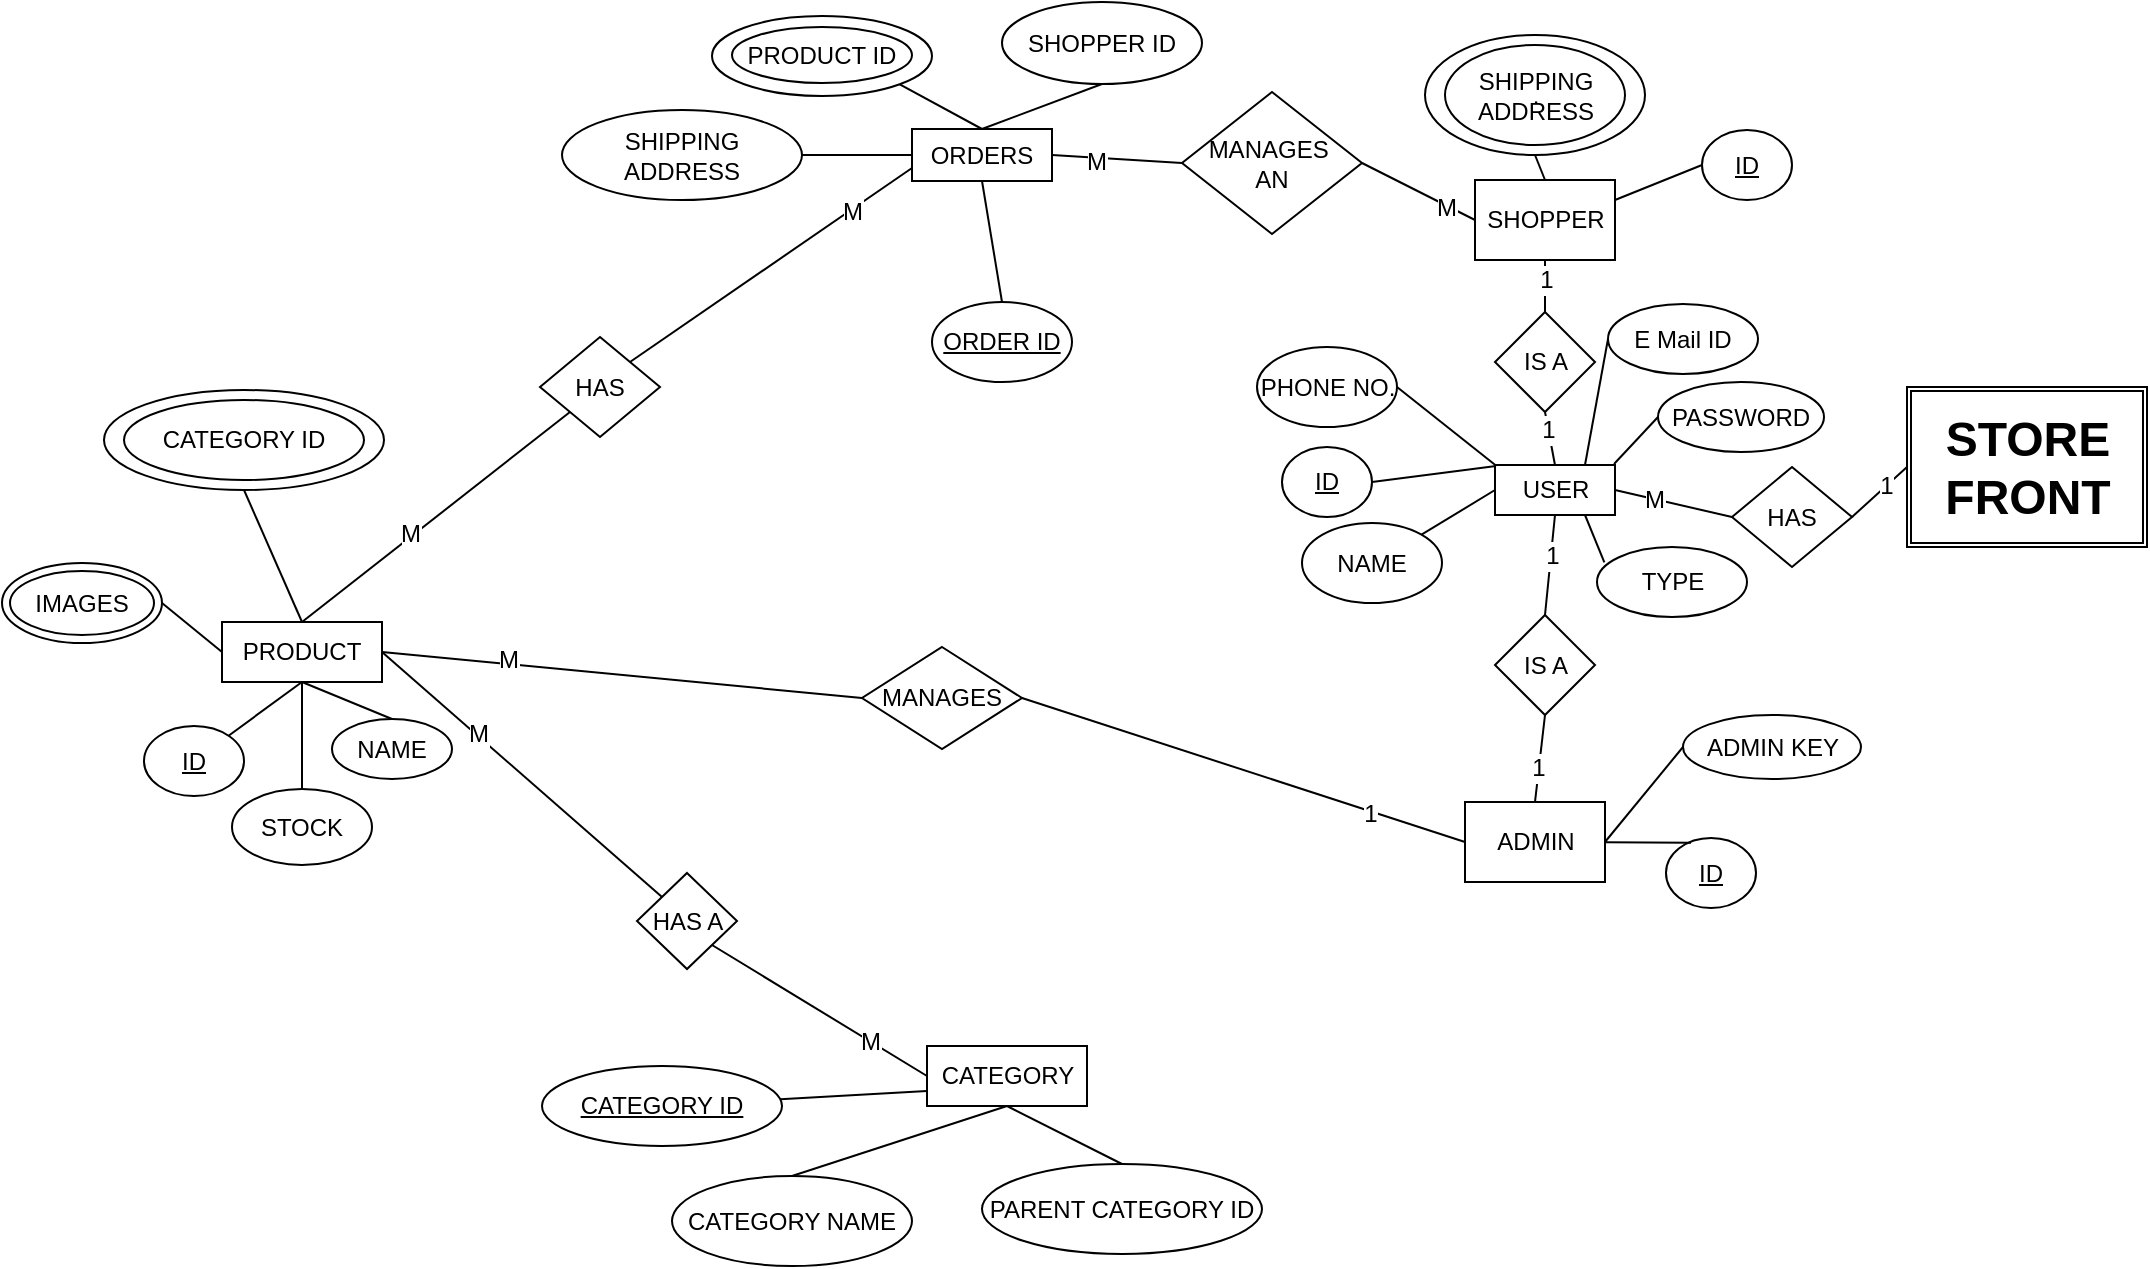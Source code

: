 <mxfile version="11.1.4" type="device"><diagram name="Page-1" id="ad52d381-51e7-2e0d-a935-2d0ddd2fd229"><mxGraphModel dx="1102" dy="535" grid="1" gridSize="10" guides="1" tooltips="1" connect="1" arrows="1" fold="1" page="1" pageScale="1" pageWidth="1100" pageHeight="850" background="#ffffff" math="0" shadow="0"><root><mxCell id="0"/><mxCell id="1" parent="0"/><mxCell id="ZUaLzPLpVCQjBQom8oTE-1" value="USER" style="rounded=0;whiteSpace=wrap;html=1;" parent="1" vertex="1"><mxGeometry x="756.5" y="236.5" width="60" height="25" as="geometry"/></mxCell><mxCell id="ZUaLzPLpVCQjBQom8oTE-2" value="ADMIN" style="rounded=0;whiteSpace=wrap;html=1;" parent="1" vertex="1"><mxGeometry x="741.5" y="405" width="70" height="40" as="geometry"/></mxCell><mxCell id="ZUaLzPLpVCQjBQom8oTE-22" value="IS A" style="rhombus;whiteSpace=wrap;html=1;" parent="1" vertex="1"><mxGeometry x="756.5" y="311.5" width="50" height="50" as="geometry"/></mxCell><mxCell id="ZUaLzPLpVCQjBQom8oTE-25" value="SHOPPER" style="rounded=0;whiteSpace=wrap;html=1;" parent="1" vertex="1"><mxGeometry x="746.5" y="94" width="70" height="40" as="geometry"/></mxCell><mxCell id="ZUaLzPLpVCQjBQom8oTE-26" value="NAME" style="ellipse;whiteSpace=wrap;html=1;" parent="1" vertex="1"><mxGeometry x="660" y="265.5" width="70" height="40" as="geometry"/></mxCell><mxCell id="ZUaLzPLpVCQjBQom8oTE-28" value="PHONE NO." style="ellipse;whiteSpace=wrap;html=1;" parent="1" vertex="1"><mxGeometry x="637.5" y="177.5" width="70" height="40" as="geometry"/></mxCell><mxCell id="ZUaLzPLpVCQjBQom8oTE-32" value="IS A" style="rhombus;whiteSpace=wrap;html=1;" parent="1" vertex="1"><mxGeometry x="756.5" y="160" width="50" height="50" as="geometry"/></mxCell><mxCell id="ZUaLzPLpVCQjBQom8oTE-35" value="SHIPPING ADDRESS" style="ellipse;whiteSpace=wrap;html=1;" parent="1" vertex="1"><mxGeometry x="731.5" y="26.5" width="90" height="50" as="geometry"/></mxCell><mxCell id="ZUaLzPLpVCQjBQom8oTE-36" value="&lt;p style=&quot;line-height: 120%&quot;&gt;.&lt;/p&gt;" style="ellipse;whiteSpace=wrap;html=1;shadow=0;fillColor=none;" parent="1" vertex="1"><mxGeometry x="721.5" y="21.5" width="110" height="60" as="geometry"/></mxCell><mxCell id="ZUaLzPLpVCQjBQom8oTE-37" value="" style="endArrow=none;html=1;entryX=0.5;entryY=0;entryDx=0;entryDy=0;exitX=0.5;exitY=1;exitDx=0;exitDy=0;" parent="1" source="ZUaLzPLpVCQjBQom8oTE-36" target="ZUaLzPLpVCQjBQom8oTE-25" edge="1"><mxGeometry width="50" height="50" relative="1" as="geometry"><mxPoint x="756.5" y="31.5" as="sourcePoint"/><mxPoint x="781.5" y="-3.5" as="targetPoint"/></mxGeometry></mxCell><mxCell id="ZUaLzPLpVCQjBQom8oTE-38" value="PRODUCT" style="rounded=0;whiteSpace=wrap;html=1;shadow=0;fillColor=none;" parent="1" vertex="1"><mxGeometry x="120" y="315" width="80" height="30" as="geometry"/></mxCell><mxCell id="ZUaLzPLpVCQjBQom8oTE-39" value="&lt;u&gt;ID&lt;/u&gt;" style="ellipse;whiteSpace=wrap;html=1;shadow=0;fillColor=none;" parent="1" vertex="1"><mxGeometry x="81" y="367" width="50" height="35" as="geometry"/></mxCell><mxCell id="ZUaLzPLpVCQjBQom8oTE-40" value="" style="ellipse;whiteSpace=wrap;html=1;shadow=0;fillColor=none;" parent="1" vertex="1"><mxGeometry x="71" y="204" width="120" height="40" as="geometry"/></mxCell><mxCell id="ZUaLzPLpVCQjBQom8oTE-41" value="STOCK" style="ellipse;whiteSpace=wrap;html=1;shadow=0;fillColor=none;" parent="1" vertex="1"><mxGeometry x="125" y="398.5" width="70" height="38" as="geometry"/></mxCell><mxCell id="ZUaLzPLpVCQjBQom8oTE-42" value="NAME" style="ellipse;whiteSpace=wrap;html=1;shadow=0;fillColor=none;" parent="1" vertex="1"><mxGeometry x="175" y="363.5" width="60" height="30" as="geometry"/></mxCell><mxCell id="ZUaLzPLpVCQjBQom8oTE-43" value="" style="endArrow=none;html=1;entryX=0.5;entryY=1;entryDx=0;entryDy=0;exitX=0.5;exitY=0;exitDx=0;exitDy=0;" parent="1" source="ZUaLzPLpVCQjBQom8oTE-38" target="ZUaLzPLpVCQjBQom8oTE-77" edge="1"><mxGeometry width="50" height="50" relative="1" as="geometry"><mxPoint x="160" y="320" as="sourcePoint"/><mxPoint x="250" y="310" as="targetPoint"/></mxGeometry></mxCell><mxCell id="ZUaLzPLpVCQjBQom8oTE-44" value="" style="endArrow=none;html=1;exitX=0.5;exitY=1;exitDx=0;exitDy=0;" parent="1" source="ZUaLzPLpVCQjBQom8oTE-38" target="ZUaLzPLpVCQjBQom8oTE-39" edge="1"><mxGeometry width="50" height="50" relative="1" as="geometry"><mxPoint x="200" y="390" as="sourcePoint"/><mxPoint x="250" y="340" as="targetPoint"/></mxGeometry></mxCell><mxCell id="ZUaLzPLpVCQjBQom8oTE-45" value="" style="endArrow=none;html=1;exitX=0.5;exitY=1;exitDx=0;exitDy=0;entryX=0.5;entryY=0;entryDx=0;entryDy=0;" parent="1" source="ZUaLzPLpVCQjBQom8oTE-38" target="ZUaLzPLpVCQjBQom8oTE-42" edge="1"><mxGeometry width="50" height="50" relative="1" as="geometry"><mxPoint x="150" y="390" as="sourcePoint"/><mxPoint x="200" y="340" as="targetPoint"/></mxGeometry></mxCell><mxCell id="ZUaLzPLpVCQjBQom8oTE-46" value="" style="endArrow=none;html=1;entryX=0.5;entryY=1;entryDx=0;entryDy=0;exitX=0.5;exitY=0;exitDx=0;exitDy=0;" parent="1" source="ZUaLzPLpVCQjBQom8oTE-41" target="ZUaLzPLpVCQjBQom8oTE-38" edge="1"><mxGeometry width="50" height="50" relative="1" as="geometry"><mxPoint x="130" y="390" as="sourcePoint"/><mxPoint x="180" y="340" as="targetPoint"/></mxGeometry></mxCell><mxCell id="ZUaLzPLpVCQjBQom8oTE-47" value="CATEGORY" style="rounded=0;whiteSpace=wrap;html=1;shadow=0;fillColor=none;" parent="1" vertex="1"><mxGeometry x="472.5" y="527" width="80" height="30" as="geometry"/></mxCell><mxCell id="ZUaLzPLpVCQjBQom8oTE-49" value="&lt;u&gt;CATEGORY ID&lt;/u&gt;" style="ellipse;whiteSpace=wrap;html=1;shadow=0;fillColor=none;" parent="1" vertex="1"><mxGeometry x="280" y="537" width="120" height="40" as="geometry"/></mxCell><mxCell id="ZUaLzPLpVCQjBQom8oTE-50" value="CATEGORY NAME" style="ellipse;whiteSpace=wrap;html=1;shadow=0;fillColor=none;" parent="1" vertex="1"><mxGeometry x="345" y="592" width="120" height="45" as="geometry"/></mxCell><mxCell id="ZUaLzPLpVCQjBQom8oTE-51" value="" style="endArrow=none;html=1;fontFamily=Helvetica;fontSize=11;fontColor=#000000;align=center;strokeColor=#000000;entryX=0;entryY=0.75;entryDx=0;entryDy=0;" parent="1" source="ZUaLzPLpVCQjBQom8oTE-49" target="ZUaLzPLpVCQjBQom8oTE-47" edge="1"><mxGeometry width="50" height="50" relative="1" as="geometry"><mxPoint x="452.5" y="597" as="sourcePoint"/><mxPoint x="502.5" y="547" as="targetPoint"/></mxGeometry></mxCell><mxCell id="ZUaLzPLpVCQjBQom8oTE-52" value="" style="endArrow=none;html=1;entryX=0.5;entryY=1;entryDx=0;entryDy=0;exitX=0.5;exitY=0;exitDx=0;exitDy=0;" parent="1" source="ZUaLzPLpVCQjBQom8oTE-50" target="ZUaLzPLpVCQjBQom8oTE-47" edge="1"><mxGeometry width="50" height="50" relative="1" as="geometry"><mxPoint x="502.5" y="597" as="sourcePoint"/><mxPoint x="552.5" y="547" as="targetPoint"/></mxGeometry></mxCell><mxCell id="ZUaLzPLpVCQjBQom8oTE-55" value="" style="endArrow=none;html=1;exitX=0.5;exitY=1;exitDx=0;exitDy=0;entryX=0.5;entryY=0;entryDx=0;entryDy=0;" parent="1" source="ZUaLzPLpVCQjBQom8oTE-47" target="ZUaLzPLpVCQjBQom8oTE-89" edge="1"><mxGeometry width="50" height="50" relative="1" as="geometry"><mxPoint x="532.5" y="597" as="sourcePoint"/><mxPoint x="556.21" y="597.32" as="targetPoint"/></mxGeometry></mxCell><mxCell id="ZUaLzPLpVCQjBQom8oTE-56" value="ORDERS" style="rounded=0;whiteSpace=wrap;html=1;shadow=0;fillColor=none;" parent="1" vertex="1"><mxGeometry x="465" y="68.5" width="70" height="26" as="geometry"/></mxCell><mxCell id="ZUaLzPLpVCQjBQom8oTE-57" value="&lt;u&gt;ORDER ID&lt;/u&gt;" style="ellipse;whiteSpace=wrap;html=1;shadow=0;fillColor=none;" parent="1" vertex="1"><mxGeometry x="475" y="155" width="70" height="40" as="geometry"/></mxCell><mxCell id="ZUaLzPLpVCQjBQom8oTE-58" value="SHOPPER ID" style="ellipse;whiteSpace=wrap;html=1;shadow=0;fillColor=none;" parent="1" vertex="1"><mxGeometry x="510" y="5" width="100" height="41" as="geometry"/></mxCell><mxCell id="ZUaLzPLpVCQjBQom8oTE-59" value="SHIPPING ADDRESS" style="ellipse;whiteSpace=wrap;html=1;shadow=0;fillColor=none;" parent="1" vertex="1"><mxGeometry x="290" y="59" width="120" height="45" as="geometry"/></mxCell><mxCell id="ZUaLzPLpVCQjBQom8oTE-60" value="" style="endArrow=none;html=1;entryX=0;entryY=0.5;entryDx=0;entryDy=0;exitX=1;exitY=0.5;exitDx=0;exitDy=0;" parent="1" source="ZUaLzPLpVCQjBQom8oTE-59" target="ZUaLzPLpVCQjBQom8oTE-56" edge="1"><mxGeometry width="50" height="50" relative="1" as="geometry"><mxPoint x="475" y="123.5" as="sourcePoint"/><mxPoint x="505" y="93.5" as="targetPoint"/></mxGeometry></mxCell><mxCell id="ZUaLzPLpVCQjBQom8oTE-61" value="" style="endArrow=none;html=1;exitX=0.5;exitY=0;exitDx=0;exitDy=0;entryX=0.5;entryY=1;entryDx=0;entryDy=0;" parent="1" source="ZUaLzPLpVCQjBQom8oTE-56" target="ZUaLzPLpVCQjBQom8oTE-58" edge="1"><mxGeometry width="50" height="50" relative="1" as="geometry"><mxPoint x="515" y="143.5" as="sourcePoint"/><mxPoint x="565" y="93.5" as="targetPoint"/></mxGeometry></mxCell><mxCell id="ZUaLzPLpVCQjBQom8oTE-62" value="" style="endArrow=none;html=1;entryX=0.5;entryY=0;entryDx=0;entryDy=0;exitX=0.5;exitY=1;exitDx=0;exitDy=0;" parent="1" source="ZUaLzPLpVCQjBQom8oTE-56" target="ZUaLzPLpVCQjBQom8oTE-57" edge="1"><mxGeometry width="50" height="50" relative="1" as="geometry"><mxPoint x="505" y="93.5" as="sourcePoint"/><mxPoint x="510" y="143.5" as="targetPoint"/></mxGeometry></mxCell><mxCell id="ZUaLzPLpVCQjBQom8oTE-65" value="PRODUCT ID" style="ellipse;whiteSpace=wrap;html=1;shadow=0;fillColor=none;" parent="1" vertex="1"><mxGeometry x="375" y="17.5" width="90" height="28" as="geometry"/></mxCell><mxCell id="ZUaLzPLpVCQjBQom8oTE-66" value="" style="ellipse;whiteSpace=wrap;html=1;shadow=0;fillColor=none;" parent="1" vertex="1"><mxGeometry x="365" y="12" width="110" height="40" as="geometry"/></mxCell><mxCell id="ZUaLzPLpVCQjBQom8oTE-67" value="" style="endArrow=none;html=1;exitX=0.5;exitY=0;exitDx=0;exitDy=0;entryX=1;entryY=1;entryDx=0;entryDy=0;" parent="1" source="ZUaLzPLpVCQjBQom8oTE-56" target="ZUaLzPLpVCQjBQom8oTE-66" edge="1"><mxGeometry width="50" height="50" relative="1" as="geometry"><mxPoint x="545" y="103.5" as="sourcePoint"/><mxPoint x="415" y="81.5" as="targetPoint"/></mxGeometry></mxCell><mxCell id="ZUaLzPLpVCQjBQom8oTE-70" value="MANAGES&amp;nbsp;&lt;br&gt;AN" style="rhombus;whiteSpace=wrap;html=1;shadow=0;fillColor=none;" parent="1" vertex="1"><mxGeometry x="600" y="50" width="90" height="71" as="geometry"/></mxCell><mxCell id="ZUaLzPLpVCQjBQom8oTE-74" value="HAS" style="rhombus;whiteSpace=wrap;html=1;shadow=0;fillColor=none;" parent="1" vertex="1"><mxGeometry x="279" y="172.5" width="60" height="50" as="geometry"/></mxCell><mxCell id="ZUaLzPLpVCQjBQom8oTE-77" value="CATEGORY ID" style="ellipse;whiteSpace=wrap;html=1;shadow=0;fillColor=none;" parent="1" vertex="1"><mxGeometry x="61" y="199" width="140" height="50" as="geometry"/></mxCell><mxCell id="ZUaLzPLpVCQjBQom8oTE-83" value="&lt;u&gt;ID&lt;/u&gt;" style="ellipse;whiteSpace=wrap;html=1;shadow=0;fillColor=none;" parent="1" vertex="1"><mxGeometry x="650" y="227.5" width="45" height="35" as="geometry"/></mxCell><mxCell id="ZUaLzPLpVCQjBQom8oTE-89" value="PARENT CATEGORY ID" style="ellipse;whiteSpace=wrap;html=1;shadow=0;fillColor=none;" parent="1" vertex="1"><mxGeometry x="500" y="586" width="140" height="45" as="geometry"/></mxCell><mxCell id="ZUaLzPLpVCQjBQom8oTE-97" value="HAS A" style="rhombus;whiteSpace=wrap;html=1;shadow=0;fillColor=none;" parent="1" vertex="1"><mxGeometry x="327.5" y="440.5" width="50" height="48" as="geometry"/></mxCell><mxCell id="ZUaLzPLpVCQjBQom8oTE-99" value="" style="endArrow=none;html=1;entryX=0;entryY=0.5;entryDx=0;entryDy=0;exitX=1;exitY=1;exitDx=0;exitDy=0;" parent="1" source="ZUaLzPLpVCQjBQom8oTE-97" target="ZUaLzPLpVCQjBQom8oTE-47" edge="1"><mxGeometry width="50" height="50" relative="1" as="geometry"><mxPoint x="387.5" y="544.5" as="sourcePoint"/><mxPoint x="437.5" y="494.5" as="targetPoint"/></mxGeometry></mxCell><mxCell id="XtktGGgKY9REJnQ6SPa6-32" value="M" style="text;html=1;resizable=0;points=[];align=center;verticalAlign=middle;labelBackgroundColor=#ffffff;" parent="ZUaLzPLpVCQjBQom8oTE-99" vertex="1" connectable="0"><mxGeometry x="0.473" relative="1" as="geometry"><mxPoint as="offset"/></mxGeometry></mxCell><mxCell id="ZUaLzPLpVCQjBQom8oTE-101" value="" style="endArrow=none;html=1;entryX=0.5;entryY=1;entryDx=0;entryDy=0;exitX=0.5;exitY=0;exitDx=0;exitDy=0;" parent="1" source="ZUaLzPLpVCQjBQom8oTE-32" target="ZUaLzPLpVCQjBQom8oTE-25" edge="1"><mxGeometry width="50" height="50" relative="1" as="geometry"><mxPoint x="770" y="180" as="sourcePoint"/><mxPoint x="820" y="130" as="targetPoint"/></mxGeometry></mxCell><mxCell id="XtktGGgKY9REJnQ6SPa6-41" value="1" style="text;html=1;resizable=0;points=[];align=center;verticalAlign=middle;labelBackgroundColor=#ffffff;" parent="ZUaLzPLpVCQjBQom8oTE-101" vertex="1" connectable="0"><mxGeometry x="-0.519" y="-1" relative="1" as="geometry"><mxPoint x="-1" y="-9.5" as="offset"/></mxGeometry></mxCell><mxCell id="ZUaLzPLpVCQjBQom8oTE-102" value="" style="endArrow=none;html=1;entryX=0.5;entryY=1;entryDx=0;entryDy=0;exitX=0.5;exitY=0;exitDx=0;exitDy=0;" parent="1" source="ZUaLzPLpVCQjBQom8oTE-1" target="ZUaLzPLpVCQjBQom8oTE-32" edge="1"><mxGeometry width="50" height="50" relative="1" as="geometry"><mxPoint x="750" y="240" as="sourcePoint"/><mxPoint x="800" y="190" as="targetPoint"/></mxGeometry></mxCell><mxCell id="XtktGGgKY9REJnQ6SPa6-42" value="1" style="text;html=1;resizable=0;points=[];align=center;verticalAlign=middle;labelBackgroundColor=#ffffff;" parent="ZUaLzPLpVCQjBQom8oTE-102" vertex="1" connectable="0"><mxGeometry x="0.328" relative="1" as="geometry"><mxPoint as="offset"/></mxGeometry></mxCell><mxCell id="ZUaLzPLpVCQjBQom8oTE-103" value="" style="endArrow=none;html=1;entryX=0.005;entryY=0.006;entryDx=0;entryDy=0;entryPerimeter=0;exitX=1;exitY=0.5;exitDx=0;exitDy=0;" parent="1" source="ZUaLzPLpVCQjBQom8oTE-28" target="ZUaLzPLpVCQjBQom8oTE-1" edge="1"><mxGeometry width="50" height="50" relative="1" as="geometry"><mxPoint x="722.678" y="195.107" as="sourcePoint"/><mxPoint x="750" y="170" as="targetPoint"/></mxGeometry></mxCell><mxCell id="ZUaLzPLpVCQjBQom8oTE-104" value="" style="endArrow=none;html=1;exitX=1;exitY=0.5;exitDx=0;exitDy=0;entryX=0.009;entryY=0.019;entryDx=0;entryDy=0;entryPerimeter=0;" parent="1" source="ZUaLzPLpVCQjBQom8oTE-83" target="ZUaLzPLpVCQjBQom8oTE-1" edge="1"><mxGeometry width="50" height="50" relative="1" as="geometry"><mxPoint x="700" y="250" as="sourcePoint"/><mxPoint x="750" y="230" as="targetPoint"/></mxGeometry></mxCell><mxCell id="ZUaLzPLpVCQjBQom8oTE-105" value="" style="endArrow=none;html=1;exitX=0.5;exitY=1;exitDx=0;exitDy=0;entryX=0.5;entryY=0;entryDx=0;entryDy=0;" parent="1" source="ZUaLzPLpVCQjBQom8oTE-1" target="ZUaLzPLpVCQjBQom8oTE-22" edge="1"><mxGeometry width="50" height="50" relative="1" as="geometry"><mxPoint x="820" y="260" as="sourcePoint"/><mxPoint x="870" y="210" as="targetPoint"/></mxGeometry></mxCell><mxCell id="XtktGGgKY9REJnQ6SPa6-43" value="1" style="text;html=1;resizable=0;points=[];align=center;verticalAlign=middle;labelBackgroundColor=#ffffff;" parent="ZUaLzPLpVCQjBQom8oTE-105" vertex="1" connectable="0"><mxGeometry x="-0.179" relative="1" as="geometry"><mxPoint as="offset"/></mxGeometry></mxCell><mxCell id="ZUaLzPLpVCQjBQom8oTE-107" value="" style="endArrow=none;html=1;entryX=0.5;entryY=1;entryDx=0;entryDy=0;exitX=0.5;exitY=0;exitDx=0;exitDy=0;" parent="1" source="ZUaLzPLpVCQjBQom8oTE-2" target="ZUaLzPLpVCQjBQom8oTE-22" edge="1"><mxGeometry width="50" height="50" relative="1" as="geometry"><mxPoint x="820" y="300" as="sourcePoint"/><mxPoint x="870" y="250" as="targetPoint"/></mxGeometry></mxCell><mxCell id="XtktGGgKY9REJnQ6SPa6-44" value="1" style="text;html=1;resizable=0;points=[];align=center;verticalAlign=middle;labelBackgroundColor=#ffffff;" parent="ZUaLzPLpVCQjBQom8oTE-107" vertex="1" connectable="0"><mxGeometry x="-0.223" y="1" relative="1" as="geometry"><mxPoint as="offset"/></mxGeometry></mxCell><mxCell id="ZUaLzPLpVCQjBQom8oTE-108" value="MANAGES" style="rhombus;whiteSpace=wrap;html=1;shadow=0;fillColor=none;" parent="1" vertex="1"><mxGeometry x="440" y="327.5" width="80" height="51" as="geometry"/></mxCell><mxCell id="ZUaLzPLpVCQjBQom8oTE-109" value="" style="endArrow=none;html=1;entryX=0;entryY=0.5;entryDx=0;entryDy=0;exitX=1;exitY=0.5;exitDx=0;exitDy=0;" parent="1" source="ZUaLzPLpVCQjBQom8oTE-108" target="ZUaLzPLpVCQjBQom8oTE-2" edge="1"><mxGeometry width="50" height="50" relative="1" as="geometry"><mxPoint x="560" y="310" as="sourcePoint"/><mxPoint x="610" y="260" as="targetPoint"/></mxGeometry></mxCell><mxCell id="XtktGGgKY9REJnQ6SPa6-33" value="1" style="text;html=1;resizable=0;points=[];align=center;verticalAlign=middle;labelBackgroundColor=#ffffff;" parent="ZUaLzPLpVCQjBQom8oTE-109" vertex="1" connectable="0"><mxGeometry x="0.57" y="-1" relative="1" as="geometry"><mxPoint as="offset"/></mxGeometry></mxCell><mxCell id="ZUaLzPLpVCQjBQom8oTE-114" value="IMAGES" style="ellipse;shape=doubleEllipse;whiteSpace=wrap;html=1;shadow=0;fillColor=none;" parent="1" vertex="1"><mxGeometry x="10" y="285.5" width="80" height="40" as="geometry"/></mxCell><mxCell id="ZUaLzPLpVCQjBQom8oTE-115" value="" style="endArrow=none;html=1;entryX=0;entryY=0.5;entryDx=0;entryDy=0;exitX=1;exitY=0.5;exitDx=0;exitDy=0;" parent="1" source="ZUaLzPLpVCQjBQom8oTE-114" target="ZUaLzPLpVCQjBQom8oTE-38" edge="1"><mxGeometry width="50" height="50" relative="1" as="geometry"><mxPoint x="10" y="700" as="sourcePoint"/><mxPoint x="60" y="650" as="targetPoint"/></mxGeometry></mxCell><mxCell id="ZUaLzPLpVCQjBQom8oTE-146" value="&lt;b&gt;&lt;font style=&quot;font-size: 24px&quot;&gt;STORE FRONT&lt;/font&gt;&lt;/b&gt;" style="shape=ext;double=1;rounded=0;whiteSpace=wrap;html=1;shadow=0;fillColor=none;" parent="1" vertex="1"><mxGeometry x="962.5" y="197.5" width="120" height="80" as="geometry"/></mxCell><mxCell id="ZUaLzPLpVCQjBQom8oTE-149" value="HAS" style="rhombus;whiteSpace=wrap;html=1;shadow=0;fillColor=none;" parent="1" vertex="1"><mxGeometry x="875" y="237.5" width="60" height="50" as="geometry"/></mxCell><mxCell id="xIicaMe-TSD5IAGFP1vA-1" value="" style="endArrow=none;html=1;entryX=0;entryY=0.5;entryDx=0;entryDy=0;exitX=1;exitY=0;exitDx=0;exitDy=0;" parent="1" source="ZUaLzPLpVCQjBQom8oTE-26" target="ZUaLzPLpVCQjBQom8oTE-1" edge="1"><mxGeometry width="50" height="50" relative="1" as="geometry"><mxPoint x="720" y="280" as="sourcePoint"/><mxPoint x="770" y="230" as="targetPoint"/></mxGeometry></mxCell><mxCell id="xIicaMe-TSD5IAGFP1vA-2" value="&lt;u&gt;ID&lt;/u&gt;" style="ellipse;whiteSpace=wrap;html=1;shadow=0;fillColor=none;" parent="1" vertex="1"><mxGeometry x="860" y="69" width="45" height="35" as="geometry"/></mxCell><mxCell id="xIicaMe-TSD5IAGFP1vA-5" value="" style="endArrow=none;html=1;exitX=1;exitY=0.25;exitDx=0;exitDy=0;entryX=0;entryY=0.5;entryDx=0;entryDy=0;" parent="1" source="ZUaLzPLpVCQjBQom8oTE-25" target="xIicaMe-TSD5IAGFP1vA-2" edge="1"><mxGeometry width="50" height="50" relative="1" as="geometry"><mxPoint x="810" y="120" as="sourcePoint"/><mxPoint x="860" y="70" as="targetPoint"/></mxGeometry></mxCell><mxCell id="xIicaMe-TSD5IAGFP1vA-6" value="" style="endArrow=none;html=1;exitX=0.75;exitY=0;exitDx=0;exitDy=0;entryX=0;entryY=0.5;entryDx=0;entryDy=0;" parent="1" source="ZUaLzPLpVCQjBQom8oTE-1" target="xIicaMe-TSD5IAGFP1vA-8" edge="1"><mxGeometry width="50" height="50" relative="1" as="geometry"><mxPoint x="790" y="250" as="sourcePoint"/><mxPoint x="840" y="200" as="targetPoint"/></mxGeometry></mxCell><mxCell id="xIicaMe-TSD5IAGFP1vA-8" value="E Mail ID" style="ellipse;whiteSpace=wrap;html=1;" parent="1" vertex="1"><mxGeometry x="813" y="156" width="75" height="35" as="geometry"/></mxCell><mxCell id="xIicaMe-TSD5IAGFP1vA-9" value="TYPE" style="ellipse;whiteSpace=wrap;html=1;" parent="1" vertex="1"><mxGeometry x="807.5" y="277.5" width="75" height="35" as="geometry"/></mxCell><mxCell id="xIicaMe-TSD5IAGFP1vA-11" value="" style="endArrow=none;html=1;exitX=0.75;exitY=1;exitDx=0;exitDy=0;entryX=0.049;entryY=0.219;entryDx=0;entryDy=0;entryPerimeter=0;" parent="1" source="ZUaLzPLpVCQjBQom8oTE-1" target="xIicaMe-TSD5IAGFP1vA-9" edge="1"><mxGeometry width="50" height="50" relative="1" as="geometry"><mxPoint x="810" y="290" as="sourcePoint"/><mxPoint x="860" y="240" as="targetPoint"/></mxGeometry></mxCell><mxCell id="xIicaMe-TSD5IAGFP1vA-13" value="ADMIN KEY" style="ellipse;whiteSpace=wrap;html=1;" parent="1" vertex="1"><mxGeometry x="850.5" y="361.5" width="89" height="32" as="geometry"/></mxCell><mxCell id="xIicaMe-TSD5IAGFP1vA-14" value="" style="endArrow=none;html=1;exitX=1;exitY=0.5;exitDx=0;exitDy=0;entryX=0;entryY=0.5;entryDx=0;entryDy=0;" parent="1" source="ZUaLzPLpVCQjBQom8oTE-2" target="xIicaMe-TSD5IAGFP1vA-13" edge="1"><mxGeometry width="50" height="50" relative="1" as="geometry"><mxPoint x="830" y="390" as="sourcePoint"/><mxPoint x="880" y="340" as="targetPoint"/></mxGeometry></mxCell><mxCell id="xIicaMe-TSD5IAGFP1vA-15" value="&lt;u&gt;ID&lt;/u&gt;" style="ellipse;whiteSpace=wrap;html=1;shadow=0;fillColor=none;" parent="1" vertex="1"><mxGeometry x="842" y="423" width="45" height="35" as="geometry"/></mxCell><mxCell id="xIicaMe-TSD5IAGFP1vA-17" value="" style="endArrow=none;html=1;entryX=0.278;entryY=0.067;entryDx=0;entryDy=0;entryPerimeter=0;" parent="1" source="ZUaLzPLpVCQjBQom8oTE-2" target="xIicaMe-TSD5IAGFP1vA-15" edge="1"><mxGeometry width="50" height="50" relative="1" as="geometry"><mxPoint x="800" y="410" as="sourcePoint"/><mxPoint x="850" y="360" as="targetPoint"/></mxGeometry></mxCell><mxCell id="XtktGGgKY9REJnQ6SPa6-2" value="" style="endArrow=none;html=1;exitX=1;exitY=0.5;exitDx=0;exitDy=0;entryX=0;entryY=0.5;entryDx=0;entryDy=0;" parent="1" source="ZUaLzPLpVCQjBQom8oTE-1" target="ZUaLzPLpVCQjBQom8oTE-149" edge="1"><mxGeometry width="50" height="50" relative="1" as="geometry"><mxPoint x="820" y="260" as="sourcePoint"/><mxPoint x="870" y="210" as="targetPoint"/></mxGeometry></mxCell><mxCell id="XtktGGgKY9REJnQ6SPa6-46" value="M" style="text;html=1;resizable=0;points=[];align=center;verticalAlign=middle;labelBackgroundColor=#ffffff;" parent="XtktGGgKY9REJnQ6SPa6-2" vertex="1" connectable="0"><mxGeometry x="-0.357" relative="1" as="geometry"><mxPoint as="offset"/></mxGeometry></mxCell><mxCell id="XtktGGgKY9REJnQ6SPa6-11" value="" style="endArrow=none;html=1;exitX=1;exitY=0.5;exitDx=0;exitDy=0;entryX=0;entryY=0.5;entryDx=0;entryDy=0;" parent="1" source="ZUaLzPLpVCQjBQom8oTE-149" target="ZUaLzPLpVCQjBQom8oTE-146" edge="1"><mxGeometry width="50" height="50" relative="1" as="geometry"><mxPoint x="920" y="270" as="sourcePoint"/><mxPoint x="970" y="220" as="targetPoint"/></mxGeometry></mxCell><mxCell id="XtktGGgKY9REJnQ6SPa6-45" value="1" style="text;html=1;resizable=0;points=[];align=center;verticalAlign=middle;labelBackgroundColor=#ffffff;" parent="XtktGGgKY9REJnQ6SPa6-11" vertex="1" connectable="0"><mxGeometry x="0.237" relative="1" as="geometry"><mxPoint as="offset"/></mxGeometry></mxCell><mxCell id="XtktGGgKY9REJnQ6SPa6-13" value="" style="endArrow=none;html=1;exitX=1;exitY=0.5;exitDx=0;exitDy=0;entryX=0;entryY=0.5;entryDx=0;entryDy=0;" parent="1" source="ZUaLzPLpVCQjBQom8oTE-70" target="ZUaLzPLpVCQjBQom8oTE-25" edge="1"><mxGeometry width="50" height="50" relative="1" as="geometry"><mxPoint x="680" y="150" as="sourcePoint"/><mxPoint x="730" y="100" as="targetPoint"/></mxGeometry></mxCell><mxCell id="XtktGGgKY9REJnQ6SPa6-36" value="M" style="text;html=1;resizable=0;points=[];align=center;verticalAlign=middle;labelBackgroundColor=#ffffff;" parent="XtktGGgKY9REJnQ6SPa6-13" vertex="1" connectable="0"><mxGeometry x="0.505" y="-1" relative="1" as="geometry"><mxPoint as="offset"/></mxGeometry></mxCell><mxCell id="XtktGGgKY9REJnQ6SPa6-14" value="" style="endArrow=none;html=1;exitX=1;exitY=0.5;exitDx=0;exitDy=0;entryX=0;entryY=0.5;entryDx=0;entryDy=0;" parent="1" source="ZUaLzPLpVCQjBQom8oTE-56" target="ZUaLzPLpVCQjBQom8oTE-70" edge="1"><mxGeometry width="50" height="50" relative="1" as="geometry"><mxPoint x="550" y="140" as="sourcePoint"/><mxPoint x="600" y="90" as="targetPoint"/></mxGeometry></mxCell><mxCell id="XtktGGgKY9REJnQ6SPa6-37" value="M" style="text;html=1;resizable=0;points=[];align=center;verticalAlign=middle;labelBackgroundColor=#ffffff;" parent="XtktGGgKY9REJnQ6SPa6-14" vertex="1" connectable="0"><mxGeometry x="-0.319" y="-2" relative="1" as="geometry"><mxPoint as="offset"/></mxGeometry></mxCell><mxCell id="XtktGGgKY9REJnQ6SPa6-15" value="" style="endArrow=none;html=1;exitX=1;exitY=0;exitDx=0;exitDy=0;entryX=0;entryY=0.75;entryDx=0;entryDy=0;" parent="1" source="ZUaLzPLpVCQjBQom8oTE-74" target="ZUaLzPLpVCQjBQom8oTE-56" edge="1"><mxGeometry width="50" height="50" relative="1" as="geometry"><mxPoint x="340" y="200" as="sourcePoint"/><mxPoint x="464" y="99" as="targetPoint"/></mxGeometry></mxCell><mxCell id="XtktGGgKY9REJnQ6SPa6-35" value="M" style="text;html=1;resizable=0;points=[];align=center;verticalAlign=middle;labelBackgroundColor=#ffffff;" parent="XtktGGgKY9REJnQ6SPa6-15" vertex="1" connectable="0"><mxGeometry x="0.565" y="-1" relative="1" as="geometry"><mxPoint as="offset"/></mxGeometry></mxCell><mxCell id="XtktGGgKY9REJnQ6SPa6-16" value="" style="endArrow=none;html=1;entryX=0;entryY=1;entryDx=0;entryDy=0;exitX=0.5;exitY=0;exitDx=0;exitDy=0;" parent="1" source="ZUaLzPLpVCQjBQom8oTE-38" target="ZUaLzPLpVCQjBQom8oTE-74" edge="1"><mxGeometry width="50" height="50" relative="1" as="geometry"><mxPoint x="10" y="790" as="sourcePoint"/><mxPoint x="60" y="740" as="targetPoint"/></mxGeometry></mxCell><mxCell id="XtktGGgKY9REJnQ6SPa6-34" value="M" style="text;html=1;resizable=0;points=[];align=center;verticalAlign=middle;labelBackgroundColor=#ffffff;" parent="XtktGGgKY9REJnQ6SPa6-16" vertex="1" connectable="0"><mxGeometry x="-0.175" y="2" relative="1" as="geometry"><mxPoint as="offset"/></mxGeometry></mxCell><mxCell id="XtktGGgKY9REJnQ6SPa6-17" value="" style="endArrow=none;html=1;entryX=0;entryY=0.5;entryDx=0;entryDy=0;" parent="1" target="ZUaLzPLpVCQjBQom8oTE-108" edge="1"><mxGeometry width="50" height="50" relative="1" as="geometry"><mxPoint x="200" y="330" as="sourcePoint"/><mxPoint x="360" y="310" as="targetPoint"/></mxGeometry></mxCell><mxCell id="XtktGGgKY9REJnQ6SPa6-31" value="M" style="text;html=1;resizable=0;points=[];align=center;verticalAlign=middle;labelBackgroundColor=#ffffff;" parent="XtktGGgKY9REJnQ6SPa6-17" vertex="1" connectable="0"><mxGeometry x="-0.477" y="2" relative="1" as="geometry"><mxPoint as="offset"/></mxGeometry></mxCell><mxCell id="XtktGGgKY9REJnQ6SPa6-27" value="" style="endArrow=none;html=1;exitX=1;exitY=0.5;exitDx=0;exitDy=0;entryX=0;entryY=0;entryDx=0;entryDy=0;" parent="1" source="ZUaLzPLpVCQjBQom8oTE-38" target="ZUaLzPLpVCQjBQom8oTE-97" edge="1"><mxGeometry width="50" height="50" relative="1" as="geometry"><mxPoint x="200" y="330" as="sourcePoint"/><mxPoint x="270" y="430" as="targetPoint"/></mxGeometry></mxCell><mxCell id="XtktGGgKY9REJnQ6SPa6-29" value="M" style="text;html=1;resizable=0;points=[];align=center;verticalAlign=middle;labelBackgroundColor=#ffffff;" parent="XtktGGgKY9REJnQ6SPa6-27" vertex="1" connectable="0"><mxGeometry x="-0.321" y="1" relative="1" as="geometry"><mxPoint as="offset"/></mxGeometry></mxCell><mxCell id="TYRG1tDT6dMqQOmL_g1i-1" value="PASSWORD" style="ellipse;whiteSpace=wrap;html=1;" vertex="1" parent="1"><mxGeometry x="838" y="195" width="83" height="35" as="geometry"/></mxCell><mxCell id="TYRG1tDT6dMqQOmL_g1i-2" value="" style="endArrow=none;html=1;exitX=0.992;exitY=-0.02;exitDx=0;exitDy=0;exitPerimeter=0;entryX=0;entryY=0.5;entryDx=0;entryDy=0;" edge="1" parent="1" source="ZUaLzPLpVCQjBQom8oTE-1" target="TYRG1tDT6dMqQOmL_g1i-1"><mxGeometry width="50" height="50" relative="1" as="geometry"><mxPoint x="810" y="260" as="sourcePoint"/><mxPoint x="860" y="210" as="targetPoint"/></mxGeometry></mxCell></root></mxGraphModel></diagram></mxfile>
